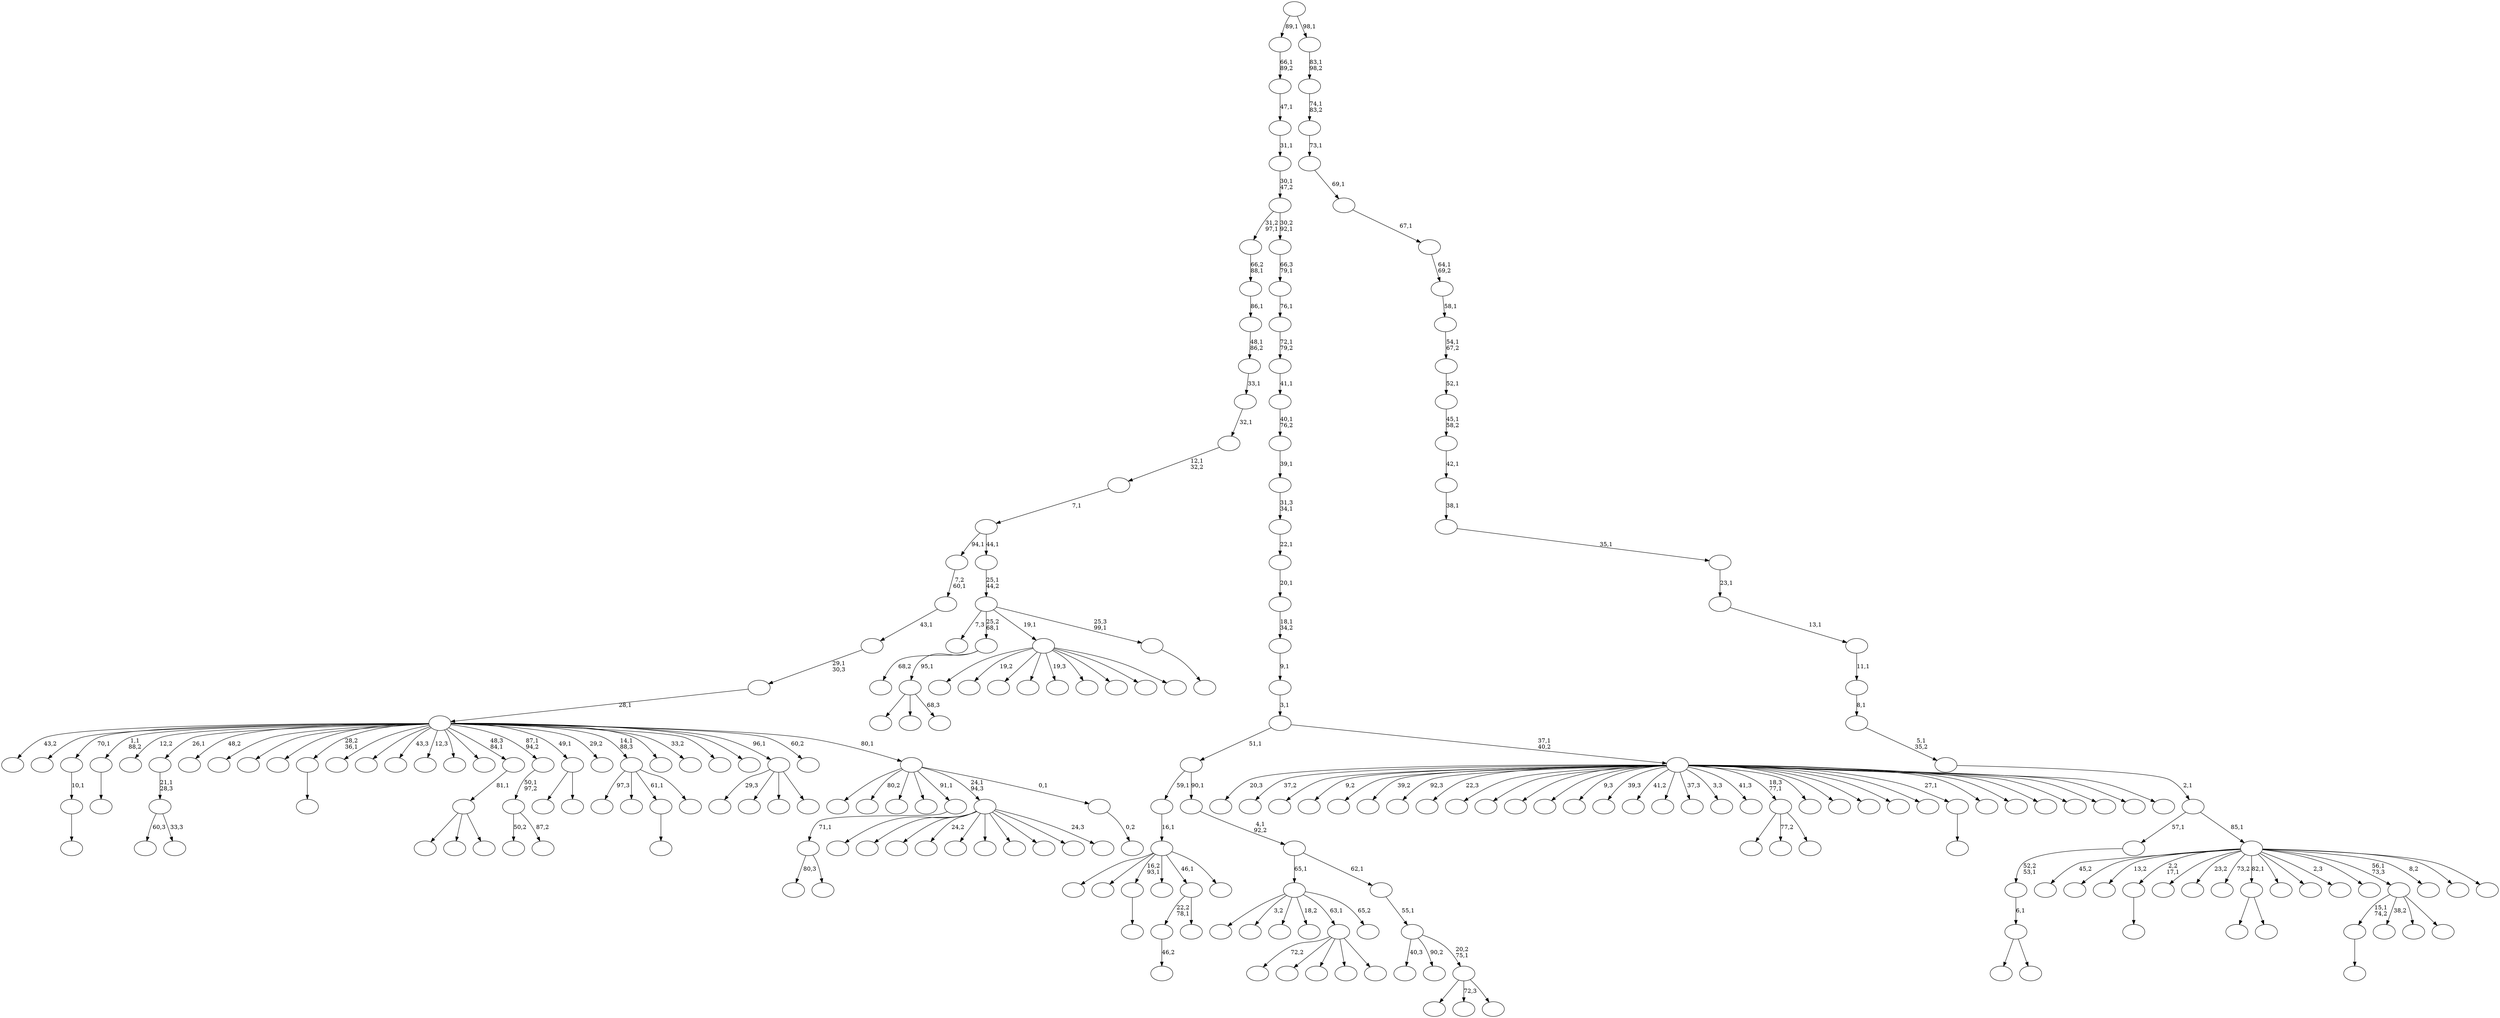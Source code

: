 digraph T {
	250 [label=""]
	249 [label=""]
	248 [label=""]
	247 [label=""]
	246 [label=""]
	245 [label=""]
	244 [label=""]
	243 [label=""]
	242 [label=""]
	241 [label=""]
	240 [label=""]
	239 [label=""]
	238 [label=""]
	237 [label=""]
	236 [label=""]
	235 [label=""]
	234 [label=""]
	233 [label=""]
	232 [label=""]
	231 [label=""]
	230 [label=""]
	229 [label=""]
	228 [label=""]
	227 [label=""]
	226 [label=""]
	225 [label=""]
	224 [label=""]
	223 [label=""]
	222 [label=""]
	221 [label=""]
	220 [label=""]
	219 [label=""]
	218 [label=""]
	217 [label=""]
	216 [label=""]
	215 [label=""]
	214 [label=""]
	213 [label=""]
	212 [label=""]
	211 [label=""]
	210 [label=""]
	209 [label=""]
	208 [label=""]
	207 [label=""]
	206 [label=""]
	205 [label=""]
	204 [label=""]
	203 [label=""]
	202 [label=""]
	201 [label=""]
	200 [label=""]
	199 [label=""]
	198 [label=""]
	197 [label=""]
	196 [label=""]
	195 [label=""]
	194 [label=""]
	193 [label=""]
	192 [label=""]
	191 [label=""]
	190 [label=""]
	189 [label=""]
	188 [label=""]
	187 [label=""]
	186 [label=""]
	185 [label=""]
	184 [label=""]
	183 [label=""]
	182 [label=""]
	181 [label=""]
	180 [label=""]
	179 [label=""]
	178 [label=""]
	177 [label=""]
	176 [label=""]
	175 [label=""]
	174 [label=""]
	173 [label=""]
	172 [label=""]
	171 [label=""]
	170 [label=""]
	169 [label=""]
	168 [label=""]
	167 [label=""]
	166 [label=""]
	165 [label=""]
	164 [label=""]
	163 [label=""]
	162 [label=""]
	161 [label=""]
	160 [label=""]
	159 [label=""]
	158 [label=""]
	157 [label=""]
	156 [label=""]
	155 [label=""]
	154 [label=""]
	153 [label=""]
	152 [label=""]
	151 [label=""]
	150 [label=""]
	149 [label=""]
	148 [label=""]
	147 [label=""]
	146 [label=""]
	145 [label=""]
	144 [label=""]
	143 [label=""]
	142 [label=""]
	141 [label=""]
	140 [label=""]
	139 [label=""]
	138 [label=""]
	137 [label=""]
	136 [label=""]
	135 [label=""]
	134 [label=""]
	133 [label=""]
	132 [label=""]
	131 [label=""]
	130 [label=""]
	129 [label=""]
	128 [label=""]
	127 [label=""]
	126 [label=""]
	125 [label=""]
	124 [label=""]
	123 [label=""]
	122 [label=""]
	121 [label=""]
	120 [label=""]
	119 [label=""]
	118 [label=""]
	117 [label=""]
	116 [label=""]
	115 [label=""]
	114 [label=""]
	113 [label=""]
	112 [label=""]
	111 [label=""]
	110 [label=""]
	109 [label=""]
	108 [label=""]
	107 [label=""]
	106 [label=""]
	105 [label=""]
	104 [label=""]
	103 [label=""]
	102 [label=""]
	101 [label=""]
	100 [label=""]
	99 [label=""]
	98 [label=""]
	97 [label=""]
	96 [label=""]
	95 [label=""]
	94 [label=""]
	93 [label=""]
	92 [label=""]
	91 [label=""]
	90 [label=""]
	89 [label=""]
	88 [label=""]
	87 [label=""]
	86 [label=""]
	85 [label=""]
	84 [label=""]
	83 [label=""]
	82 [label=""]
	81 [label=""]
	80 [label=""]
	79 [label=""]
	78 [label=""]
	77 [label=""]
	76 [label=""]
	75 [label=""]
	74 [label=""]
	73 [label=""]
	72 [label=""]
	71 [label=""]
	70 [label=""]
	69 [label=""]
	68 [label=""]
	67 [label=""]
	66 [label=""]
	65 [label=""]
	64 [label=""]
	63 [label=""]
	62 [label=""]
	61 [label=""]
	60 [label=""]
	59 [label=""]
	58 [label=""]
	57 [label=""]
	56 [label=""]
	55 [label=""]
	54 [label=""]
	53 [label=""]
	52 [label=""]
	51 [label=""]
	50 [label=""]
	49 [label=""]
	48 [label=""]
	47 [label=""]
	46 [label=""]
	45 [label=""]
	44 [label=""]
	43 [label=""]
	42 [label=""]
	41 [label=""]
	40 [label=""]
	39 [label=""]
	38 [label=""]
	37 [label=""]
	36 [label=""]
	35 [label=""]
	34 [label=""]
	33 [label=""]
	32 [label=""]
	31 [label=""]
	30 [label=""]
	29 [label=""]
	28 [label=""]
	27 [label=""]
	26 [label=""]
	25 [label=""]
	24 [label=""]
	23 [label=""]
	22 [label=""]
	21 [label=""]
	20 [label=""]
	19 [label=""]
	18 [label=""]
	17 [label=""]
	16 [label=""]
	15 [label=""]
	14 [label=""]
	13 [label=""]
	12 [label=""]
	11 [label=""]
	10 [label=""]
	9 [label=""]
	8 [label=""]
	7 [label=""]
	6 [label=""]
	5 [label=""]
	4 [label=""]
	3 [label=""]
	2 [label=""]
	1 [label=""]
	0 [label=""]
	225 -> 226 [label=""]
	224 -> 225 [label="10,1"]
	217 -> 218 [label=""]
	208 -> 209 [label=""]
	206 -> 207 [label=""]
	201 -> 202 [label=""]
	193 -> 232 [label="60,3"]
	193 -> 194 [label="33,3"]
	192 -> 193 [label="21,1\n28,3"]
	167 -> 168 [label=""]
	161 -> 162 [label="46,2"]
	156 -> 204 [label=""]
	156 -> 157 [label=""]
	151 -> 175 [label=""]
	151 -> 173 [label="77,2"]
	151 -> 152 [label=""]
	148 -> 240 [label="80,3"]
	148 -> 149 [label=""]
	147 -> 148 [label="71,1"]
	144 -> 161 [label="22,2\n78,1"]
	144 -> 145 [label=""]
	130 -> 201 [label="15,1\n74,2"]
	130 -> 178 [label="38,2"]
	130 -> 163 [label=""]
	130 -> 131 [label=""]
	127 -> 220 [label=""]
	127 -> 196 [label=""]
	127 -> 128 [label="68,3"]
	126 -> 187 [label="68,2"]
	126 -> 127 [label="95,1"]
	124 -> 243 [label=""]
	124 -> 228 [label=""]
	124 -> 125 [label=""]
	123 -> 124 [label="81,1"]
	121 -> 122 [label=""]
	114 -> 174 [label="50,2"]
	114 -> 115 [label="87,2"]
	113 -> 114 [label="50,1\n97,2"]
	111 -> 112 [label=""]
	106 -> 205 [label=""]
	106 -> 107 [label=""]
	104 -> 247 [label=""]
	104 -> 233 [label=""]
	104 -> 217 [label="16,2\n93,1"]
	104 -> 214 [label=""]
	104 -> 144 [label="46,1"]
	104 -> 105 [label=""]
	103 -> 104 [label="16,1"]
	95 -> 227 [label="97,3"]
	95 -> 142 [label=""]
	95 -> 121 [label="61,1"]
	95 -> 96 [label=""]
	93 -> 248 [label="72,2"]
	93 -> 244 [label=""]
	93 -> 177 [label=""]
	93 -> 153 [label=""]
	93 -> 94 [label=""]
	82 -> 222 [label=""]
	82 -> 210 [label="3,2"]
	82 -> 190 [label=""]
	82 -> 119 [label="18,2"]
	82 -> 93 [label="63,1"]
	82 -> 83 [label="65,2"]
	80 -> 203 [label="29,3"]
	80 -> 170 [label=""]
	80 -> 165 [label=""]
	80 -> 81 [label=""]
	78 -> 198 [label=""]
	78 -> 99 [label="72,3"]
	78 -> 79 [label=""]
	77 -> 183 [label="40,3"]
	77 -> 90 [label="90,2"]
	77 -> 78 [label="20,2\n75,1"]
	76 -> 77 [label="55,1"]
	75 -> 82 [label="65,1"]
	75 -> 76 [label="62,1"]
	74 -> 75 [label="4,1\n92,2"]
	73 -> 103 [label="59,1"]
	73 -> 74 [label="90,1"]
	71 -> 246 [label=""]
	71 -> 219 [label=""]
	71 -> 199 [label=""]
	71 -> 158 [label="24,2"]
	71 -> 146 [label=""]
	71 -> 135 [label=""]
	71 -> 100 [label=""]
	71 -> 92 [label=""]
	71 -> 84 [label=""]
	71 -> 72 [label="24,3"]
	69 -> 242 [label=""]
	69 -> 212 [label="19,2"]
	69 -> 197 [label=""]
	69 -> 191 [label=""]
	69 -> 171 [label="19,3"]
	69 -> 117 [label=""]
	69 -> 116 [label=""]
	69 -> 110 [label=""]
	69 -> 70 [label=""]
	66 -> 67 [label="0,2"]
	65 -> 215 [label=""]
	65 -> 211 [label="80,2"]
	65 -> 189 [label=""]
	65 -> 182 [label=""]
	65 -> 147 [label="91,1"]
	65 -> 71 [label="24,1\n94,3"]
	65 -> 66 [label="0,1"]
	64 -> 231 [label="43,2"]
	64 -> 229 [label=""]
	64 -> 224 [label="70,1"]
	64 -> 208 [label="1,1\n88,2"]
	64 -> 195 [label="12,2"]
	64 -> 192 [label="26,1"]
	64 -> 188 [label="48,2"]
	64 -> 185 [label=""]
	64 -> 184 [label=""]
	64 -> 181 [label=""]
	64 -> 167 [label="28,2\n36,1"]
	64 -> 159 [label=""]
	64 -> 154 [label=""]
	64 -> 141 [label="43,3"]
	64 -> 138 [label="12,3"]
	64 -> 136 [label=""]
	64 -> 129 [label=""]
	64 -> 123 [label="48,3\n84,1"]
	64 -> 113 [label="87,1\n94,2"]
	64 -> 106 [label="49,1"]
	64 -> 98 [label="29,2"]
	64 -> 95 [label="14,1\n88,3"]
	64 -> 91 [label=""]
	64 -> 89 [label="33,2"]
	64 -> 86 [label=""]
	64 -> 85 [label=""]
	64 -> 80 [label="96,1"]
	64 -> 68 [label="60,2"]
	64 -> 65 [label="80,1"]
	63 -> 64 [label="28,1"]
	62 -> 63 [label="29,1\n30,3"]
	61 -> 62 [label="43,1"]
	60 -> 61 [label="7,2\n60,1"]
	58 -> 59 [label=""]
	57 -> 150 [label="7,3"]
	57 -> 126 [label="25,2\n68,1"]
	57 -> 69 [label="19,1"]
	57 -> 58 [label="25,3\n99,1"]
	56 -> 57 [label="25,1\n44,2"]
	55 -> 60 [label="94,1"]
	55 -> 56 [label="44,1"]
	54 -> 55 [label="7,1"]
	53 -> 54 [label="12,1\n32,2"]
	52 -> 53 [label="32,1"]
	51 -> 52 [label="33,1"]
	50 -> 51 [label="48,1\n86,2"]
	49 -> 50 [label="86,1"]
	48 -> 49 [label="66,2\n88,1"]
	45 -> 169 [label=""]
	45 -> 46 [label=""]
	44 -> 45 [label="6,1"]
	43 -> 44 [label="52,2\n53,1"]
	41 -> 250 [label="20,3"]
	41 -> 249 [label="37,2"]
	41 -> 245 [label=""]
	41 -> 241 [label="9,2"]
	41 -> 236 [label=""]
	41 -> 235 [label="39,2"]
	41 -> 234 [label="92,3"]
	41 -> 230 [label="22,3"]
	41 -> 223 [label=""]
	41 -> 221 [label=""]
	41 -> 216 [label=""]
	41 -> 213 [label=""]
	41 -> 200 [label="9,3"]
	41 -> 186 [label="39,3"]
	41 -> 180 [label="41,2"]
	41 -> 179 [label=""]
	41 -> 172 [label="37,3"]
	41 -> 166 [label="3,3"]
	41 -> 155 [label="41,3"]
	41 -> 151 [label="18,3\n77,1"]
	41 -> 140 [label=""]
	41 -> 134 [label=""]
	41 -> 133 [label=""]
	41 -> 120 [label=""]
	41 -> 118 [label=""]
	41 -> 111 [label="27,1"]
	41 -> 109 [label=""]
	41 -> 102 [label=""]
	41 -> 101 [label=""]
	41 -> 88 [label=""]
	41 -> 87 [label=""]
	41 -> 47 [label=""]
	41 -> 42 [label=""]
	40 -> 73 [label="51,1"]
	40 -> 41 [label="37,1\n40,2"]
	39 -> 40 [label="3,1"]
	38 -> 39 [label="9,1"]
	37 -> 38 [label="18,1\n34,2"]
	36 -> 37 [label="20,1"]
	35 -> 36 [label="22,1"]
	34 -> 35 [label="31,3\n34,1"]
	33 -> 34 [label="39,1"]
	32 -> 33 [label="40,1\n76,2"]
	31 -> 32 [label="41,1"]
	30 -> 31 [label="72,1\n79,2"]
	29 -> 30 [label="76,1"]
	28 -> 29 [label="66,3\n79,1"]
	27 -> 48 [label="31,2\n97,1"]
	27 -> 28 [label="30,2\n92,1"]
	26 -> 27 [label="30,1\n47,2"]
	25 -> 26 [label="31,1"]
	24 -> 25 [label="47,1"]
	23 -> 24 [label="66,1\n89,2"]
	21 -> 239 [label="45,2"]
	21 -> 238 [label=""]
	21 -> 237 [label="13,2"]
	21 -> 206 [label="2,2\n17,1"]
	21 -> 176 [label=""]
	21 -> 164 [label="23,2"]
	21 -> 160 [label="73,2"]
	21 -> 156 [label="82,1"]
	21 -> 143 [label=""]
	21 -> 139 [label=""]
	21 -> 137 [label="2,3"]
	21 -> 132 [label=""]
	21 -> 130 [label="56,1\n73,3"]
	21 -> 108 [label="8,2"]
	21 -> 97 [label=""]
	21 -> 22 [label=""]
	20 -> 43 [label="57,1"]
	20 -> 21 [label="85,1"]
	19 -> 20 [label="2,1"]
	18 -> 19 [label="5,1\n35,2"]
	17 -> 18 [label="8,1"]
	16 -> 17 [label="11,1"]
	15 -> 16 [label="13,1"]
	14 -> 15 [label="23,1"]
	13 -> 14 [label="35,1"]
	12 -> 13 [label="38,1"]
	11 -> 12 [label="42,1"]
	10 -> 11 [label="45,1\n58,2"]
	9 -> 10 [label="52,1"]
	8 -> 9 [label="54,1\n67,2"]
	7 -> 8 [label="58,1"]
	6 -> 7 [label="64,1\n69,2"]
	5 -> 6 [label="67,1"]
	4 -> 5 [label="69,1"]
	3 -> 4 [label="73,1"]
	2 -> 3 [label="74,1\n83,2"]
	1 -> 2 [label="83,1\n98,2"]
	0 -> 23 [label="89,1"]
	0 -> 1 [label="98,1"]
}
